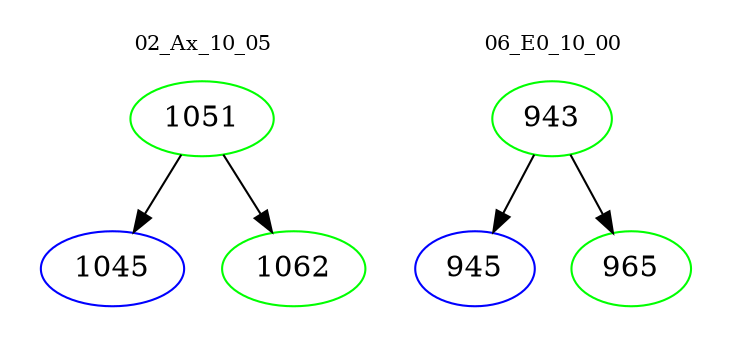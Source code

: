 digraph{
subgraph cluster_0 {
color = white
label = "02_Ax_10_05";
fontsize=10;
T0_1051 [label="1051", color="green"]
T0_1051 -> T0_1045 [color="black"]
T0_1045 [label="1045", color="blue"]
T0_1051 -> T0_1062 [color="black"]
T0_1062 [label="1062", color="green"]
}
subgraph cluster_1 {
color = white
label = "06_E0_10_00";
fontsize=10;
T1_943 [label="943", color="green"]
T1_943 -> T1_945 [color="black"]
T1_945 [label="945", color="blue"]
T1_943 -> T1_965 [color="black"]
T1_965 [label="965", color="green"]
}
}
